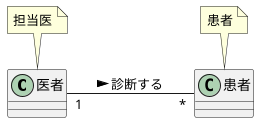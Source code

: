 @startuml 課題3-2
left to right direction
class 医者{}
class 患者{}

医者 "1"--"*" 患者:診断する >
note top of 医者:担当医
note top of 患者:患者

@enduml